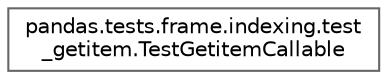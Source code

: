 digraph "Graphical Class Hierarchy"
{
 // LATEX_PDF_SIZE
  bgcolor="transparent";
  edge [fontname=Helvetica,fontsize=10,labelfontname=Helvetica,labelfontsize=10];
  node [fontname=Helvetica,fontsize=10,shape=box,height=0.2,width=0.4];
  rankdir="LR";
  Node0 [id="Node000000",label="pandas.tests.frame.indexing.test\l_getitem.TestGetitemCallable",height=0.2,width=0.4,color="grey40", fillcolor="white", style="filled",URL="$de/de0/classpandas_1_1tests_1_1frame_1_1indexing_1_1test__getitem_1_1TestGetitemCallable.html",tooltip=" "];
}
